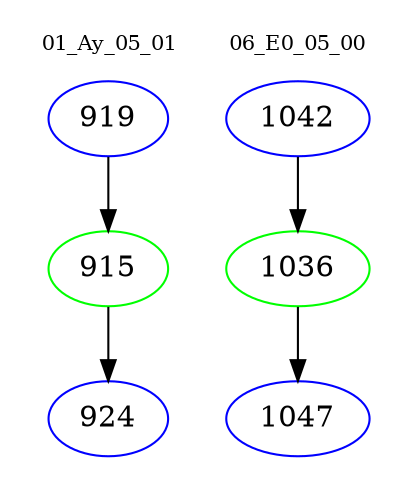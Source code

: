 digraph{
subgraph cluster_0 {
color = white
label = "01_Ay_05_01";
fontsize=10;
T0_919 [label="919", color="blue"]
T0_919 -> T0_915 [color="black"]
T0_915 [label="915", color="green"]
T0_915 -> T0_924 [color="black"]
T0_924 [label="924", color="blue"]
}
subgraph cluster_1 {
color = white
label = "06_E0_05_00";
fontsize=10;
T1_1042 [label="1042", color="blue"]
T1_1042 -> T1_1036 [color="black"]
T1_1036 [label="1036", color="green"]
T1_1036 -> T1_1047 [color="black"]
T1_1047 [label="1047", color="blue"]
}
}
